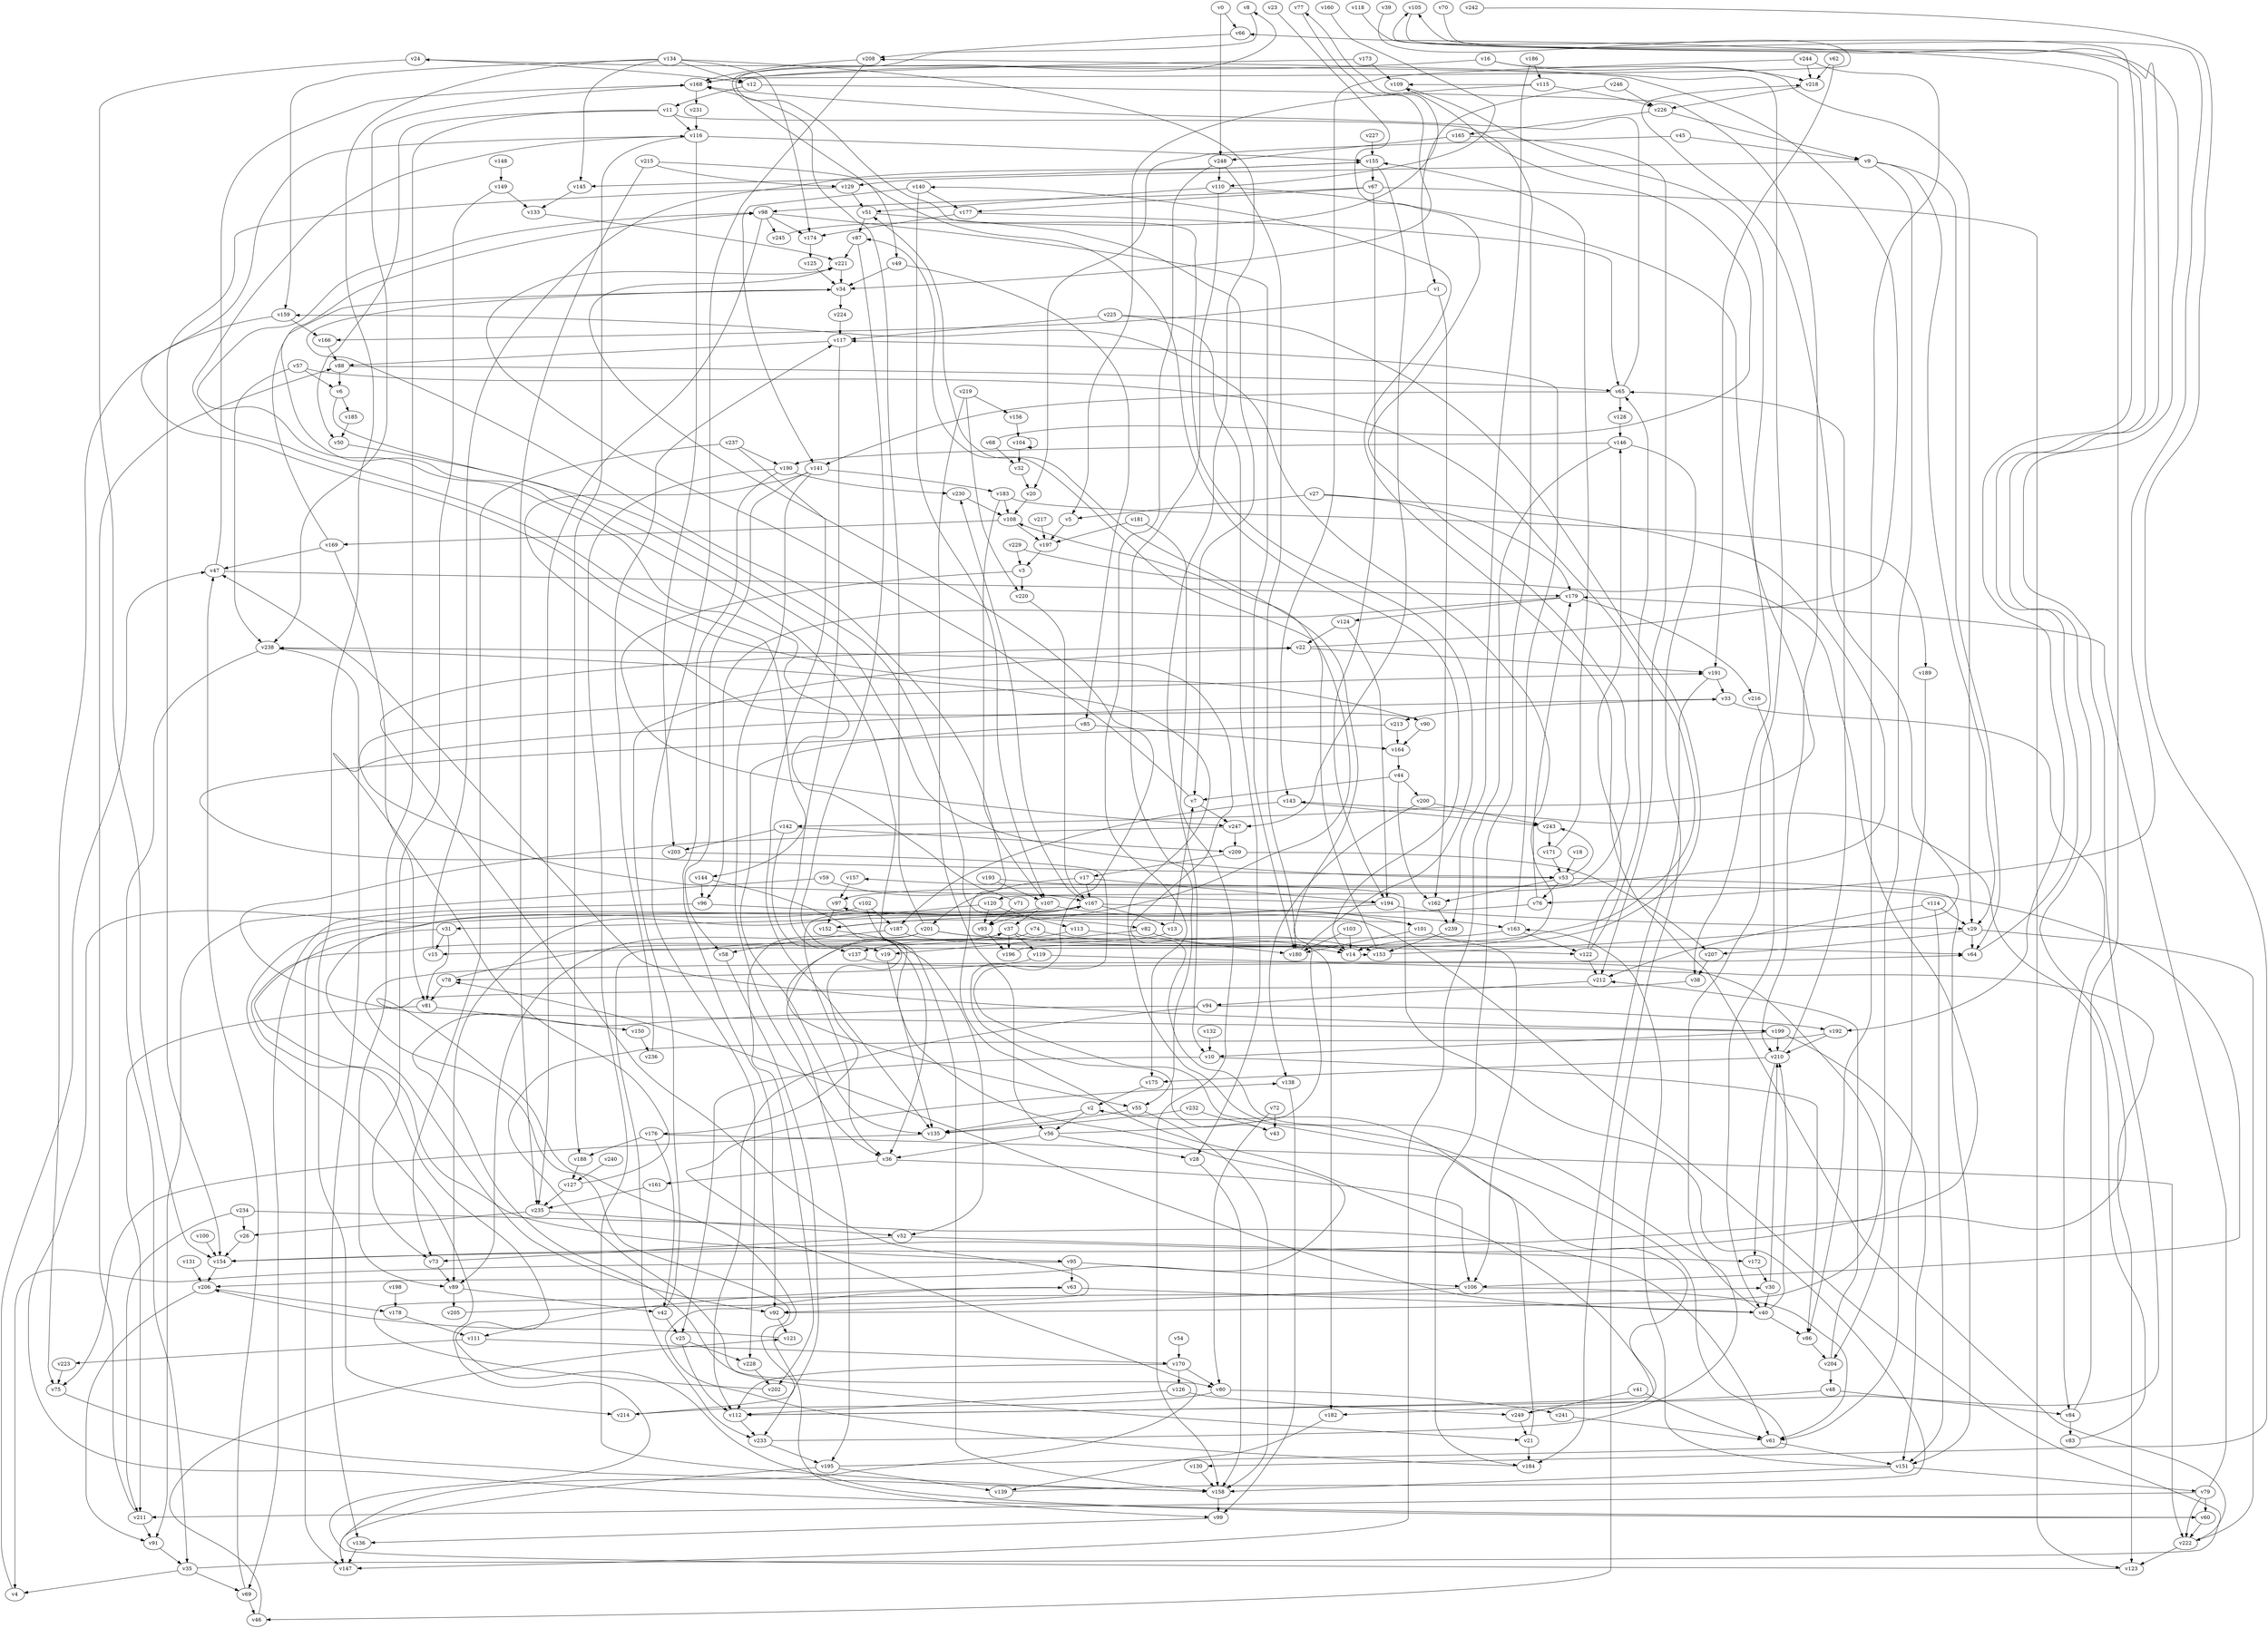 // Benchmark game 373 - 250 vertices
// time_bound: 96
// targets: v246
digraph G {
    v0 [name="v0", player=0];
    v1 [name="v1", player=1];
    v2 [name="v2", player=1];
    v3 [name="v3", player=1];
    v4 [name="v4", player=1];
    v5 [name="v5", player=1];
    v6 [name="v6", player=1];
    v7 [name="v7", player=0];
    v8 [name="v8", player=1];
    v9 [name="v9", player=1];
    v10 [name="v10", player=0];
    v11 [name="v11", player=1];
    v12 [name="v12", player=0];
    v13 [name="v13", player=1];
    v14 [name="v14", player=1];
    v15 [name="v15", player=0];
    v16 [name="v16", player=1];
    v17 [name="v17", player=1];
    v18 [name="v18", player=0];
    v19 [name="v19", player=0];
    v20 [name="v20", player=1];
    v21 [name="v21", player=1];
    v22 [name="v22", player=0];
    v23 [name="v23", player=1];
    v24 [name="v24", player=1];
    v25 [name="v25", player=1];
    v26 [name="v26", player=0];
    v27 [name="v27", player=0];
    v28 [name="v28", player=1];
    v29 [name="v29", player=1];
    v30 [name="v30", player=0];
    v31 [name="v31", player=1];
    v32 [name="v32", player=1];
    v33 [name="v33", player=1];
    v34 [name="v34", player=0];
    v35 [name="v35", player=1];
    v36 [name="v36", player=1];
    v37 [name="v37", player=0];
    v38 [name="v38", player=0];
    v39 [name="v39", player=1];
    v40 [name="v40", player=1];
    v41 [name="v41", player=0];
    v42 [name="v42", player=0];
    v43 [name="v43", player=1];
    v44 [name="v44", player=1];
    v45 [name="v45", player=1];
    v46 [name="v46", player=1];
    v47 [name="v47", player=0];
    v48 [name="v48", player=1];
    v49 [name="v49", player=1];
    v50 [name="v50", player=1];
    v51 [name="v51", player=1];
    v52 [name="v52", player=0];
    v53 [name="v53", player=0];
    v54 [name="v54", player=0];
    v55 [name="v55", player=0];
    v56 [name="v56", player=1];
    v57 [name="v57", player=1];
    v58 [name="v58", player=0];
    v59 [name="v59", player=1];
    v60 [name="v60", player=1];
    v61 [name="v61", player=0];
    v62 [name="v62", player=0];
    v63 [name="v63", player=1];
    v64 [name="v64", player=1];
    v65 [name="v65", player=1];
    v66 [name="v66", player=0];
    v67 [name="v67", player=1];
    v68 [name="v68", player=0];
    v69 [name="v69", player=1];
    v70 [name="v70", player=0];
    v71 [name="v71", player=1];
    v72 [name="v72", player=0];
    v73 [name="v73", player=1];
    v74 [name="v74", player=1];
    v75 [name="v75", player=1];
    v76 [name="v76", player=1];
    v77 [name="v77", player=0];
    v78 [name="v78", player=0];
    v79 [name="v79", player=1];
    v80 [name="v80", player=0];
    v81 [name="v81", player=0];
    v82 [name="v82", player=0];
    v83 [name="v83", player=0];
    v84 [name="v84", player=1];
    v85 [name="v85", player=0];
    v86 [name="v86", player=1];
    v87 [name="v87", player=0];
    v88 [name="v88", player=1];
    v89 [name="v89", player=1];
    v90 [name="v90", player=1];
    v91 [name="v91", player=0];
    v92 [name="v92", player=0];
    v93 [name="v93", player=0];
    v94 [name="v94", player=0];
    v95 [name="v95", player=1];
    v96 [name="v96", player=1];
    v97 [name="v97", player=0];
    v98 [name="v98", player=0];
    v99 [name="v99", player=1];
    v100 [name="v100", player=0];
    v101 [name="v101", player=1];
    v102 [name="v102", player=1];
    v103 [name="v103", player=0];
    v104 [name="v104", player=0];
    v105 [name="v105", player=1];
    v106 [name="v106", player=1];
    v107 [name="v107", player=1];
    v108 [name="v108", player=0];
    v109 [name="v109", player=0];
    v110 [name="v110", player=1];
    v111 [name="v111", player=0];
    v112 [name="v112", player=1];
    v113 [name="v113", player=1];
    v114 [name="v114", player=1];
    v115 [name="v115", player=1];
    v116 [name="v116", player=1];
    v117 [name="v117", player=1];
    v118 [name="v118", player=0];
    v119 [name="v119", player=1];
    v120 [name="v120", player=1];
    v121 [name="v121", player=0];
    v122 [name="v122", player=0];
    v123 [name="v123", player=0];
    v124 [name="v124", player=1];
    v125 [name="v125", player=0];
    v126 [name="v126", player=1];
    v127 [name="v127", player=0];
    v128 [name="v128", player=1];
    v129 [name="v129", player=0];
    v130 [name="v130", player=0];
    v131 [name="v131", player=0];
    v132 [name="v132", player=0];
    v133 [name="v133", player=1];
    v134 [name="v134", player=1];
    v135 [name="v135", player=0];
    v136 [name="v136", player=0];
    v137 [name="v137", player=1];
    v138 [name="v138", player=1];
    v139 [name="v139", player=1];
    v140 [name="v140", player=1];
    v141 [name="v141", player=0];
    v142 [name="v142", player=1];
    v143 [name="v143", player=0];
    v144 [name="v144", player=1];
    v145 [name="v145", player=0];
    v146 [name="v146", player=0];
    v147 [name="v147", player=0];
    v148 [name="v148", player=1];
    v149 [name="v149", player=0];
    v150 [name="v150", player=1];
    v151 [name="v151", player=0];
    v152 [name="v152", player=0];
    v153 [name="v153", player=0];
    v154 [name="v154", player=0];
    v155 [name="v155", player=1];
    v156 [name="v156", player=0];
    v157 [name="v157", player=0];
    v158 [name="v158", player=1];
    v159 [name="v159", player=1];
    v160 [name="v160", player=0];
    v161 [name="v161", player=1];
    v162 [name="v162", player=1];
    v163 [name="v163", player=1];
    v164 [name="v164", player=1];
    v165 [name="v165", player=0];
    v166 [name="v166", player=1];
    v167 [name="v167", player=1];
    v168 [name="v168", player=1];
    v169 [name="v169", player=0];
    v170 [name="v170", player=0];
    v171 [name="v171", player=0];
    v172 [name="v172", player=1];
    v173 [name="v173", player=0];
    v174 [name="v174", player=0];
    v175 [name="v175", player=1];
    v176 [name="v176", player=0];
    v177 [name="v177", player=1];
    v178 [name="v178", player=1];
    v179 [name="v179", player=1];
    v180 [name="v180", player=1];
    v181 [name="v181", player=1];
    v182 [name="v182", player=0];
    v183 [name="v183", player=1];
    v184 [name="v184", player=1];
    v185 [name="v185", player=1];
    v186 [name="v186", player=1];
    v187 [name="v187", player=1];
    v188 [name="v188", player=0];
    v189 [name="v189", player=1];
    v190 [name="v190", player=1];
    v191 [name="v191", player=0];
    v192 [name="v192", player=0];
    v193 [name="v193", player=1];
    v194 [name="v194", player=0];
    v195 [name="v195", player=1];
    v196 [name="v196", player=1];
    v197 [name="v197", player=1];
    v198 [name="v198", player=1];
    v199 [name="v199", player=1];
    v200 [name="v200", player=1];
    v201 [name="v201", player=0];
    v202 [name="v202", player=0];
    v203 [name="v203", player=0];
    v204 [name="v204", player=1];
    v205 [name="v205", player=1];
    v206 [name="v206", player=0];
    v207 [name="v207", player=0];
    v208 [name="v208", player=0];
    v209 [name="v209", player=0];
    v210 [name="v210", player=1];
    v211 [name="v211", player=1];
    v212 [name="v212", player=1];
    v213 [name="v213", player=1];
    v214 [name="v214", player=1];
    v215 [name="v215", player=0];
    v216 [name="v216", player=1];
    v217 [name="v217", player=1];
    v218 [name="v218", player=0];
    v219 [name="v219", player=1];
    v220 [name="v220", player=1];
    v221 [name="v221", player=0];
    v222 [name="v222", player=1];
    v223 [name="v223", player=1];
    v224 [name="v224", player=1];
    v225 [name="v225", player=0];
    v226 [name="v226", player=1];
    v227 [name="v227", player=1];
    v228 [name="v228", player=1];
    v229 [name="v229", player=1];
    v230 [name="v230", player=0];
    v231 [name="v231", player=0];
    v232 [name="v232", player=0];
    v233 [name="v233", player=1];
    v234 [name="v234", player=1];
    v235 [name="v235", player=1];
    v236 [name="v236", player=0];
    v237 [name="v237", player=1];
    v238 [name="v238", player=0];
    v239 [name="v239", player=1];
    v240 [name="v240", player=1];
    v241 [name="v241", player=0];
    v242 [name="v242", player=1];
    v243 [name="v243", player=0];
    v244 [name="v244", player=1];
    v245 [name="v245", player=0];
    v246 [name="v246", player=1, target=1];
    v247 [name="v247", player=0];
    v248 [name="v248", player=1];
    v249 [name="v249", player=1];

    v0 -> v66;
    v1 -> v166 [constraint="t mod 2 == 0"];
    v2 -> v135;
    v3 -> v247 [constraint="t mod 5 == 2"];
    v4 -> v47;
    v5 -> v197;
    v6 -> v53 [constraint="t < 13"];
    v7 -> v221 [constraint="t mod 5 == 3"];
    v8 -> v14 [constraint="t mod 2 == 0"];
    v9 -> v64;
    v10 -> v86;
    v11 -> v50;
    v12 -> v210;
    v13 -> v60 [constraint="t < 15"];
    v14 -> v153 [constraint="t >= 1"];
    v15 -> v155;
    v16 -> v218 [constraint="t mod 5 == 4"];
    v17 -> v167;
    v18 -> v53;
    v19 -> v135;
    v20 -> v108;
    v21 -> v184;
    v22 -> v24 [constraint="t < 11"];
    v23 -> v120 [constraint="t < 8"];
    v24 -> v154;
    v25 -> v112;
    v26 -> v154;
    v27 -> v97 [constraint="t < 11"];
    v28 -> v158;
    v29 -> v222;
    v30 -> v40;
    v31 -> v95 [constraint="t >= 3"];
    v32 -> v20;
    v33 -> v84;
    v34 -> v206 [constraint="t < 15"];
    v35 -> v97 [constraint="t >= 1"];
    v36 -> v106;
    v37 -> v55 [constraint="t < 8"];
    v38 -> v99 [constraint="t >= 4"];
    v39 -> v168 [constraint="t >= 1"];
    v40 -> v78 [constraint="t < 5"];
    v41 -> v249;
    v42 -> v22;
    v43 -> v221 [constraint="t >= 3"];
    v44 -> v7;
    v45 -> v9;
    v46 -> v121 [constraint="t < 8"];
    v47 -> v179;
    v48 -> v84;
    v49 -> v34;
    v50 -> v101 [constraint="t >= 3"];
    v51 -> v87;
    v52 -> v172;
    v53 -> v162;
    v54 -> v170;
    v55 -> v135;
    v56 -> v51 [constraint="t >= 4"];
    v57 -> v15 [constraint="t < 14"];
    v58 -> v233;
    v59 -> v167;
    v60 -> v222;
    v61 -> v151;
    v62 -> v218;
    v63 -> v111;
    v64 -> v105 [constraint="t >= 3"];
    v65 -> v128;
    v66 -> v208;
    v67 -> v177 [constraint="t < 14"];
    v68 -> v109 [constraint="t >= 1"];
    v69 -> v47;
    v70 -> v76 [constraint="t < 14"];
    v71 -> v98 [constraint="t mod 2 == 1"];
    v72 -> v43;
    v73 -> v89;
    v74 -> v195;
    v75 -> v158 [constraint="t >= 3"];
    v76 -> v60 [constraint="t < 12"];
    v77 -> v34 [constraint="t < 6"];
    v78 -> v81;
    v79 -> v211;
    v80 -> v214;
    v81 -> v150;
    v82 -> v14;
    v83 -> v143 [constraint="t < 13"];
    v84 -> v66;
    v85 -> v164;
    v86 -> v204;
    v87 -> v221;
    v88 -> v6;
    v89 -> v205;
    v90 -> v116 [constraint="t < 7"];
    v91 -> v35;
    v92 -> v121;
    v93 -> v196;
    v94 -> v80 [constraint="t mod 4 == 2"];
    v95 -> v63;
    v96 -> v82;
    v97 -> v152;
    v98 -> v245;
    v99 -> v136;
    v100 -> v154;
    v101 -> v106;
    v102 -> v147;
    v103 -> v180;
    v104 -> v104;
    v105 -> v154 [constraint="t < 12"];
    v106 -> v61;
    v107 -> v37;
    v108 -> v197;
    v109 -> v142 [constraint="t >= 2"];
    v110 -> v55;
    v111 -> v170;
    v112 -> v105 [constraint="t mod 5 == 4"];
    v113 -> v137;
    v114 -> v29;
    v115 -> v109 [constraint="t >= 3"];
    v116 -> v144 [constraint="t < 9"];
    v117 -> v88;
    v118 -> v192 [constraint="t < 14"];
    v119 -> v123;
    v120 -> v113;
    v121 -> v206 [constraint="t < 7"];
    v122 -> v212;
    v123 -> v167 [constraint="t < 5"];
    v124 -> v22;
    v125 -> v34;
    v126 -> v249;
    v127 -> v33 [constraint="t < 5"];
    v128 -> v146;
    v129 -> v154;
    v130 -> v158;
    v131 -> v206;
    v132 -> v10;
    v133 -> v221 [constraint="t mod 4 == 2"];
    v134 -> v12;
    v135 -> v75 [constraint="t mod 5 == 2"];
    v136 -> v147;
    v137 -> v92 [constraint="t mod 2 == 1"];
    v138 -> v99;
    v139 -> v157 [constraint="t < 6"];
    v140 -> v107;
    v141 -> v90 [constraint="t >= 2"];
    v142 -> v203;
    v143 -> v187;
    v144 -> v176 [constraint="t mod 3 == 2"];
    v145 -> v133;
    v146 -> v190;
    v147 -> v138 [constraint="t < 8"];
    v148 -> v149;
    v149 -> v133;
    v150 -> v236;
    v151 -> v158;
    v152 -> v87 [constraint="t mod 2 == 1"];
    v153 -> v218 [constraint="t mod 4 == 2"];
    v154 -> v206;
    v155 -> v247;
    v156 -> v104;
    v157 -> v97;
    v158 -> v99;
    v159 -> v166;
    v160 -> v110 [constraint="t >= 4"];
    v161 -> v235;
    v162 -> v239;
    v163 -> v233;
    v164 -> v44;
    v165 -> v248;
    v166 -> v88;
    v167 -> v92 [constraint="t >= 5"];
    v168 -> v238;
    v169 -> v81;
    v170 -> v112 [constraint="t < 9"];
    v171 -> v53;
    v172 -> v30;
    v173 -> v168;
    v174 -> v125;
    v175 -> v2;
    v176 -> v188;
    v177 -> v65;
    v178 -> v111;
    v179 -> v96;
    v180 -> v8 [constraint="t >= 4"];
    v181 -> v158;
    v182 -> v139;
    v183 -> v107;
    v184 -> v63 [constraint="t >= 3"];
    v185 -> v50;
    v186 -> v239;
    v187 -> v14;
    v188 -> v127;
    v189 -> v61;
    v190 -> v158;
    v191 -> v33;
    v192 -> v21 [constraint="t >= 4"];
    v193 -> v106 [constraint="t >= 2"];
    v194 -> v191 [constraint="t < 12"];
    v195 -> v238 [constraint="t < 7"];
    v196 -> v159 [constraint="t < 14"];
    v197 -> v3;
    v198 -> v178;
    v199 -> v47 [constraint="t < 9"];
    v200 -> v243;
    v201 -> v64;
    v202 -> v30 [constraint="t mod 4 == 0"];
    v203 -> v112 [constraint="t >= 4"];
    v204 -> v212;
    v205 -> v22 [constraint="t >= 3"];
    v206 -> v91;
    v207 -> v38;
    v208 -> v168;
    v209 -> v17;
    v210 -> v172;
    v211 -> v91;
    v212 -> v94;
    v213 -> v53 [constraint="t mod 5 == 0"];
    v214 -> v64 [constraint="t mod 3 == 2"];
    v215 -> v49;
    v216 -> v40;
    v217 -> v197;
    v218 -> v226;
    v219 -> v56;
    v220 -> v167;
    v221 -> v34;
    v222 -> v140 [constraint="t >= 4"];
    v223 -> v75;
    v224 -> v117;
    v225 -> v14 [constraint="t >= 2"];
    v226 -> v9;
    v227 -> v155;
    v228 -> v202;
    v229 -> v154 [constraint="t < 14"];
    v230 -> v108;
    v231 -> v116;
    v232 -> v43;
    v233 -> v238 [constraint="t >= 2"];
    v234 -> v61;
    v235 -> v26;
    v236 -> v117;
    v237 -> v73;
    v238 -> v136;
    v239 -> v153;
    v240 -> v127;
    v241 -> v61;
    v242 -> v130 [constraint="t >= 2"];
    v243 -> v171;
    v244 -> v218;
    v245 -> v77 [constraint="t >= 2"];
    v246 -> v1;
    v247 -> v199 [constraint="t < 12"];
    v248 -> v180;
    v249 -> v34 [constraint="t >= 2"];
    v110 -> v51;
    v248 -> v110;
    v134 -> v159;
    v247 -> v209;
    v44 -> v200;
    v63 -> v40;
    v27 -> v179;
    v171 -> v155;
    v29 -> v207;
    v71 -> v93;
    v37 -> v119;
    v249 -> v21;
    v53 -> v243;
    v95 -> v4;
    v201 -> v202;
    v119 -> v78;
    v229 -> v3;
    v9 -> v204;
    v22 -> v191;
    v191 -> v184;
    v167 -> v31;
    v192 -> v210;
    v31 -> v81;
    v165 -> v212;
    v112 -> v233;
    v115 -> v226;
    v106 -> v92;
    v94 -> v192;
    v65 -> v141;
    v211 -> v88;
    v69 -> v46;
    v116 -> v203;
    v146 -> v147;
    v179 -> v216;
    v234 -> v26;
    v183 -> v108;
    v163 -> v122;
    v1 -> v162;
    v225 -> v117;
    v21 -> v2;
    v95 -> v106;
    v40 -> v86;
    v201 -> v168;
    v122 -> v65;
    v235 -> v52;
    v41 -> v61;
    v40 -> v210;
    v37 -> v196;
    v114 -> v212;
    v190 -> v230;
    v190 -> v92;
    v13 -> v7;
    v59 -> v91;
    v2 -> v56;
    v34 -> v224;
    v244 -> v86;
    v102 -> v187;
    v104 -> v32;
    v134 -> v214;
    v142 -> v209;
    v215 -> v235;
    v244 -> v143;
    v79 -> v60;
    v120 -> v89;
    v186 -> v115;
    v57 -> v6;
    v98 -> v180;
    v151 -> v79;
    v103 -> v14;
    v56 -> v28;
    v201 -> v122;
    v195 -> v139;
    v98 -> v174;
    v67 -> v98;
    v232 -> v135;
    v134 -> v145;
    v35 -> v69;
    v102 -> v52;
    v29 -> v64;
    v68 -> v32;
    v153 -> v108;
    v87 -> v36;
    v52 -> v73;
    v12 -> v11;
    v170 -> v80;
    v140 -> v177;
    v72 -> v80;
    v110 -> v38;
    v234 -> v211;
    v187 -> v58;
    v115 -> v5;
    v94 -> v112;
    v233 -> v195;
    v238 -> v35;
    v47 -> v168;
    v16 -> v29;
    v168 -> v231;
    v169 -> v47;
    v111 -> v223;
    v195 -> v147;
    v199 -> v151;
    v10 -> v25;
    v96 -> v69;
    v44 -> v162;
    v56 -> v36;
    v124 -> v194;
    v84 -> v83;
    v17 -> v194;
    v49 -> v85;
    v141 -> v36;
    v108 -> v169;
    v177 -> v174;
    v80 -> v241;
    v67 -> v194;
    v79 -> v179;
    v62 -> v191;
    v76 -> v179;
    v159 -> v75;
    v246 -> v226;
    v199 -> v210;
    v163 -> v117;
    v201 -> v89;
    v9 -> v29;
    v143 -> v243;
    v57 -> v238;
    v55 -> v158;
    v213 -> v164;
    v225 -> v28;
    v222 -> v123;
    v113 -> v180;
    v210 -> v65;
    v107 -> v36;
    v167 -> v163;
    v98 -> v235;
    v181 -> v197;
    v200 -> v138;
    v24 -> v12;
    v210 -> v175;
    v183 -> v189;
    v7 -> v247;
    v151 -> v163;
    v176 -> v42;
    v219 -> v156;
    v152 -> v158;
    v127 -> v235;
    v9 -> v129;
    v167 -> v93;
    v134 -> v174;
    v89 -> v42;
    v0 -> v248;
    v79 -> v222;
    v144 -> v96;
    v237 -> v135;
    v25 -> v228;
    v114 -> v151;
    v170 -> v126;
    v85 -> v135;
    v82 -> v19;
    v42 -> v25;
    v81 -> v211;
    v65 -> v168;
    v134 -> v10;
    v194 -> v152;
    v141 -> v183;
    v101 -> v180;
    v11 -> v116;
    v48 -> v182;
    v27 -> v5;
    v90 -> v164;
    v208 -> v228;
    v3 -> v220;
    v120 -> v93;
    v226 -> v165;
    v11 -> v184;
    v126 -> v112;
    v142 -> v137;
    v193 -> v107;
    v53 -> v76;
    v146 -> v46;
    v33 -> v213;
    v17 -> v201;
    v122 -> v146;
    v141 -> v58;
    v116 -> v188;
    v167 -> v230;
    v237 -> v190;
    v248 -> v175;
    v204 -> v48;
    v117 -> v19;
    v176 -> v222;
    v179 -> v124;
    v31 -> v15;
    v51 -> v7;
    v107 -> v101;
    v53 -> v151;
    v199 -> v10;
    v88 -> v65;
    v37 -> v182;
    v169 -> v98;
    v209 -> v207;
    v206 -> v178;
    v129 -> v51;
    v78 -> v37;
    v149 -> v73;
    v30 -> v210;
    v16 -> v168;
    v173 -> v109;
    v167 -> v13;
    v194 -> v29;
    v155 -> v67;
    v74 -> v153;
    v155 -> v145;
    v140 -> v141;
    v215 -> v129;
    v36 -> v161;
    v11 -> v89;
    v6 -> v185;
    v219 -> v220;
    v116 -> v155;
    v45 -> v20;
    v40 -> v208;
    v35 -> v4;
    v67 -> v123;
}
